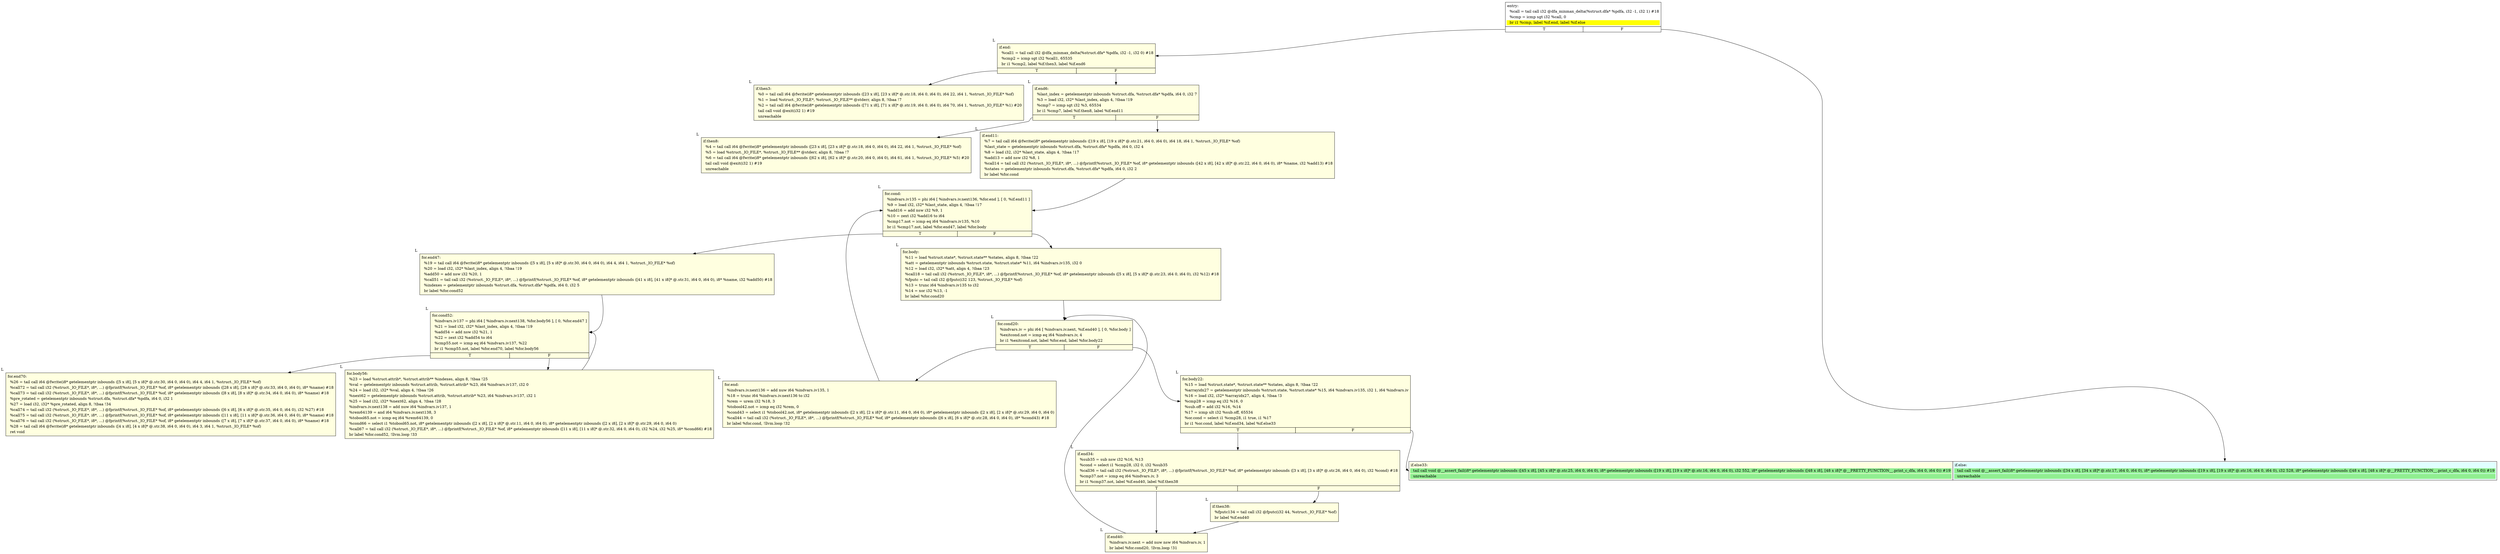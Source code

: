 digraph {
m_bb0 [shape = none, label  = <<table border="0" cellspacing="0">
<tr><td port="f1" border="1" colspan="2"><table bgcolor="LightYellow" border="0">
<tr><td align="left">if.else33:</td></tr>
<tr><td bgcolor="lightgreen" align="left">  tail call void @__assert_fail(i8* getelementptr inbounds ([45 x i8], [45 x i8]* @.str.25, i64 0, i64 0), i8* getelementptr inbounds ([19 x i8], [19 x i8]* @.str.16, i64 0, i64 0), i32 552, i8* getelementptr inbounds ([48 x i8], [48 x i8]* @__PRETTY_FUNCTION__.print_c_dfa, i64 0, i64 0)) #19</td></tr>
<tr><td bgcolor="lightgreen" align="left">  unreachable</td></tr>
</table>
</td>
<td port="f2" border="1" colspan="2"><table bgcolor="LightCyan" border="0">
<tr><td align="left">if.else:</td></tr>
<tr><td bgcolor="lightgreen" align="left">  tail call void @__assert_fail(i8* getelementptr inbounds ([34 x i8], [34 x i8]* @.str.17, i64 0, i64 0), i8* getelementptr inbounds ([19 x i8], [19 x i8]* @.str.16, i64 0, i64 0), i32 528, i8* getelementptr inbounds ([48 x i8], [48 x i8]* @__PRETTY_FUNCTION__.print_c_dfa, i64 0, i64 0)) #19</td></tr>
<tr><td bgcolor="lightgreen" align="left">  unreachable</td></tr>
</table>
</td></tr>
</table>> ]
f_bb0 [shape = none, label  = <<table  border="0" cellspacing="0">
<tr><td port="f" border="1" colspan="2"><table border="0">
<tr><td align="left">entry:</td></tr>
<tr><td align="left">  %call = tail call i32 @dfa_minmax_delta(%struct.dfa* %pdfa, i32 -1, i32 1) #18</td></tr>
<tr><td align="left">  %cmp = icmp sgt i32 %call, 0</td></tr>
<tr><td bgcolor="yellow" align="left">  br i1 %cmp, label %if.end, label %if.else</td></tr>
</table>
</td></tr>
<tr><td border="1" port="fT">T</td><td border="1" port="fF">F</td></tr>
</table>> ]
f_bb1 [shape = none,  xlabel="L", label  = <<table  bgcolor="LightYellow"  border="0" cellspacing="0">
<tr><td port="f" border="1" colspan="2"><table border="0">
<tr><td align="left">if.end:</td></tr>
<tr><td align="left">  %call1 = tail call i32 @dfa_minmax_delta(%struct.dfa* %pdfa, i32 -1, i32 0) #18</td></tr>
<tr><td align="left">  %cmp2 = icmp sgt i32 %call1, 65535</td></tr>
<tr><td align="left">  br i1 %cmp2, label %if.then3, label %if.end6</td></tr>
</table>
</td></tr>
<tr><td border="1" port="fT">T</td><td border="1" port="fF">F</td></tr>
</table>> ]
f_bb2 [shape = none,  xlabel="L", label  = <<table  bgcolor="LightYellow"  border="0" cellspacing="0">
<tr><td port="f" border="1"><table border="0">
<tr><td align="left">if.then3:</td></tr>
<tr><td align="left">  %0 = tail call i64 @fwrite(i8* getelementptr inbounds ([23 x i8], [23 x i8]* @.str.18, i64 0, i64 0), i64 22, i64 1, %struct._IO_FILE* %of)</td></tr>
<tr><td align="left">  %1 = load %struct._IO_FILE*, %struct._IO_FILE** @stderr, align 8, !tbaa !7</td></tr>
<tr><td align="left">  %2 = tail call i64 @fwrite(i8* getelementptr inbounds ([71 x i8], [71 x i8]* @.str.19, i64 0, i64 0), i64 70, i64 1, %struct._IO_FILE* %1) #20</td></tr>
<tr><td align="left">  tail call void @exit(i32 1) #19</td></tr>
<tr><td align="left">  unreachable</td></tr>
</table>
</td></tr>
</table>> ]
f_bb3 [shape = none,  xlabel="L", label  = <<table  bgcolor="LightYellow"  border="0" cellspacing="0">
<tr><td port="f" border="1" colspan="2"><table border="0">
<tr><td align="left">if.end6:</td></tr>
<tr><td align="left">  %last_index = getelementptr inbounds %struct.dfa, %struct.dfa* %pdfa, i64 0, i32 7</td></tr>
<tr><td align="left">  %3 = load i32, i32* %last_index, align 4, !tbaa !19</td></tr>
<tr><td align="left">  %cmp7 = icmp sgt i32 %3, 65534</td></tr>
<tr><td align="left">  br i1 %cmp7, label %if.then8, label %if.end11</td></tr>
</table>
</td></tr>
<tr><td border="1" port="fT">T</td><td border="1" port="fF">F</td></tr>
</table>> ]
f_bb4 [shape = none,  xlabel="L", label  = <<table  bgcolor="LightYellow"  border="0" cellspacing="0">
<tr><td port="f" border="1"><table border="0">
<tr><td align="left">if.then8:</td></tr>
<tr><td align="left">  %4 = tail call i64 @fwrite(i8* getelementptr inbounds ([23 x i8], [23 x i8]* @.str.18, i64 0, i64 0), i64 22, i64 1, %struct._IO_FILE* %of)</td></tr>
<tr><td align="left">  %5 = load %struct._IO_FILE*, %struct._IO_FILE** @stderr, align 8, !tbaa !7</td></tr>
<tr><td align="left">  %6 = tail call i64 @fwrite(i8* getelementptr inbounds ([62 x i8], [62 x i8]* @.str.20, i64 0, i64 0), i64 61, i64 1, %struct._IO_FILE* %5) #20</td></tr>
<tr><td align="left">  tail call void @exit(i32 1) #19</td></tr>
<tr><td align="left">  unreachable</td></tr>
</table>
</td></tr>
</table>> ]
f_bb5 [shape = none,  xlabel="L", label  = <<table  bgcolor="LightYellow"  border="0" cellspacing="0">
<tr><td port="f" border="1"><table border="0">
<tr><td align="left">if.end11:</td></tr>
<tr><td align="left">  %7 = tail call i64 @fwrite(i8* getelementptr inbounds ([19 x i8], [19 x i8]* @.str.21, i64 0, i64 0), i64 18, i64 1, %struct._IO_FILE* %of)</td></tr>
<tr><td align="left">  %last_state = getelementptr inbounds %struct.dfa, %struct.dfa* %pdfa, i64 0, i32 4</td></tr>
<tr><td align="left">  %8 = load i32, i32* %last_state, align 4, !tbaa !17</td></tr>
<tr><td align="left">  %add13 = add nsw i32 %8, 1</td></tr>
<tr><td align="left">  %call14 = tail call i32 (%struct._IO_FILE*, i8*, ...) @fprintf(%struct._IO_FILE* %of, i8* getelementptr inbounds ([42 x i8], [42 x i8]* @.str.22, i64 0, i64 0), i8* %name, i32 %add13) #18</td></tr>
<tr><td align="left">  %states = getelementptr inbounds %struct.dfa, %struct.dfa* %pdfa, i64 0, i32 2</td></tr>
<tr><td align="left">  br label %for.cond</td></tr>
</table>
</td></tr>
</table>> ]
f_bb6 [shape = none,  xlabel="L", label  = <<table  bgcolor="LightYellow"  border="0" cellspacing="0">
<tr><td port="f" border="1" colspan="2"><table border="0">
<tr><td align="left">for.cond:</td></tr>
<tr><td align="left">  %indvars.iv135 = phi i64 [ %indvars.iv.next136, %for.end ], [ 0, %if.end11 ]</td></tr>
<tr><td align="left">  %9 = load i32, i32* %last_state, align 4, !tbaa !17</td></tr>
<tr><td align="left">  %add16 = add nsw i32 %9, 1</td></tr>
<tr><td align="left">  %10 = zext i32 %add16 to i64</td></tr>
<tr><td align="left">  %cmp17.not = icmp eq i64 %indvars.iv135, %10</td></tr>
<tr><td align="left">  br i1 %cmp17.not, label %for.end47, label %for.body</td></tr>
</table>
</td></tr>
<tr><td border="1" port="fT">T</td><td border="1" port="fF">F</td></tr>
</table>> ]
f_bb7 [shape = none,  xlabel="L", label  = <<table  bgcolor="LightYellow"  border="0" cellspacing="0">
<tr><td port="f" border="1"><table border="0">
<tr><td align="left">for.body:</td></tr>
<tr><td align="left">  %11 = load %struct.state*, %struct.state** %states, align 8, !tbaa !22</td></tr>
<tr><td align="left">  %att = getelementptr inbounds %struct.state, %struct.state* %11, i64 %indvars.iv135, i32 0</td></tr>
<tr><td align="left">  %12 = load i32, i32* %att, align 4, !tbaa !23</td></tr>
<tr><td align="left">  %call18 = tail call i32 (%struct._IO_FILE*, i8*, ...) @fprintf(%struct._IO_FILE* %of, i8* getelementptr inbounds ([5 x i8], [5 x i8]* @.str.23, i64 0, i64 0), i32 %12) #18</td></tr>
<tr><td align="left">  %fputc = tail call i32 @fputc(i32 123, %struct._IO_FILE* %of)</td></tr>
<tr><td align="left">  %13 = trunc i64 %indvars.iv135 to i32</td></tr>
<tr><td align="left">  %14 = xor i32 %13, -1</td></tr>
<tr><td align="left">  br label %for.cond20</td></tr>
</table>
</td></tr>
</table>> ]
f_bb8 [shape = none,  xlabel="L", label  = <<table  bgcolor="LightYellow"  border="0" cellspacing="0">
<tr><td port="f" border="1" colspan="2"><table border="0">
<tr><td align="left">for.cond20:</td></tr>
<tr><td align="left">  %indvars.iv = phi i64 [ %indvars.iv.next, %if.end40 ], [ 0, %for.body ]</td></tr>
<tr><td align="left">  %exitcond.not = icmp eq i64 %indvars.iv, 4</td></tr>
<tr><td align="left">  br i1 %exitcond.not, label %for.end, label %for.body22</td></tr>
</table>
</td></tr>
<tr><td border="1" port="fT">T</td><td border="1" port="fF">F</td></tr>
</table>> ]
f_bb9 [shape = none,  xlabel="L", label  = <<table  bgcolor="LightYellow"  border="0" cellspacing="0">
<tr><td port="f" border="1" colspan="2"><table border="0">
<tr><td align="left">for.body22:</td></tr>
<tr><td align="left">  %15 = load %struct.state*, %struct.state** %states, align 8, !tbaa !22</td></tr>
<tr><td align="left">  %arrayidx27 = getelementptr inbounds %struct.state, %struct.state* %15, i64 %indvars.iv135, i32 1, i64 %indvars.iv</td></tr>
<tr><td align="left">  %16 = load i32, i32* %arrayidx27, align 4, !tbaa !3</td></tr>
<tr><td align="left">  %cmp28 = icmp eq i32 %16, 0</td></tr>
<tr><td align="left">  %sub.off = add i32 %16, %14</td></tr>
<tr><td align="left">  %17 = icmp ult i32 %sub.off, 65534</td></tr>
<tr><td align="left">  %or.cond = select i1 %cmp28, i1 true, i1 %17</td></tr>
<tr><td align="left">  br i1 %or.cond, label %if.end34, label %if.else33</td></tr>
</table>
</td></tr>
<tr><td border="1" port="fT">T</td><td border="1" port="fF">F</td></tr>
</table>> ]
f_bb10 [shape = none,  xlabel="L", label  = <<table  bgcolor="LightYellow"  border="0" cellspacing="0">
<tr><td port="f" border="1" colspan="2"><table border="0">
<tr><td align="left">if.end34:</td></tr>
<tr><td align="left">  %sub35 = sub nsw i32 %16, %13</td></tr>
<tr><td align="left">  %cond = select i1 %cmp28, i32 0, i32 %sub35</td></tr>
<tr><td align="left">  %call36 = tail call i32 (%struct._IO_FILE*, i8*, ...) @fprintf(%struct._IO_FILE* %of, i8* getelementptr inbounds ([3 x i8], [3 x i8]* @.str.26, i64 0, i64 0), i32 %cond) #18</td></tr>
<tr><td align="left">  %cmp37.not = icmp eq i64 %indvars.iv, 3</td></tr>
<tr><td align="left">  br i1 %cmp37.not, label %if.end40, label %if.then38</td></tr>
</table>
</td></tr>
<tr><td border="1" port="fT">T</td><td border="1" port="fF">F</td></tr>
</table>> ]
f_bb11 [shape = none,  xlabel="L", label  = <<table  bgcolor="LightYellow"  border="0" cellspacing="0">
<tr><td port="f" border="1"><table border="0">
<tr><td align="left">if.then38:</td></tr>
<tr><td align="left">  %fputc134 = tail call i32 @fputc(i32 44, %struct._IO_FILE* %of)</td></tr>
<tr><td align="left">  br label %if.end40</td></tr>
</table>
</td></tr>
</table>> ]
f_bb12 [shape = none,  xlabel="L", label  = <<table  bgcolor="LightYellow"  border="0" cellspacing="0">
<tr><td port="f" border="1"><table border="0">
<tr><td align="left">if.end40:</td></tr>
<tr><td align="left">  %indvars.iv.next = add nuw nsw i64 %indvars.iv, 1</td></tr>
<tr><td align="left">  br label %for.cond20, !llvm.loop !31</td></tr>
</table>
</td></tr>
</table>> ]
f_bb13 [shape = none,  xlabel="L", label  = <<table  bgcolor="LightYellow"  border="0" cellspacing="0">
<tr><td port="f" border="1"><table border="0">
<tr><td align="left">for.end:</td></tr>
<tr><td align="left">  %indvars.iv.next136 = add nuw i64 %indvars.iv135, 1</td></tr>
<tr><td align="left">  %18 = trunc i64 %indvars.iv.next136 to i32</td></tr>
<tr><td align="left">  %rem = urem i32 %18, 3</td></tr>
<tr><td align="left">  %tobool42.not = icmp eq i32 %rem, 0</td></tr>
<tr><td align="left">  %cond43 = select i1 %tobool42.not, i8* getelementptr inbounds ([2 x i8], [2 x i8]* @.str.11, i64 0, i64 0), i8* getelementptr inbounds ([2 x i8], [2 x i8]* @.str.29, i64 0, i64 0)</td></tr>
<tr><td align="left">  %call44 = tail call i32 (%struct._IO_FILE*, i8*, ...) @fprintf(%struct._IO_FILE* %of, i8* getelementptr inbounds ([6 x i8], [6 x i8]* @.str.28, i64 0, i64 0), i8* %cond43) #18</td></tr>
<tr><td align="left">  br label %for.cond, !llvm.loop !32</td></tr>
</table>
</td></tr>
</table>> ]
f_bb14 [shape = none,  xlabel="L", label  = <<table  bgcolor="LightYellow"  border="0" cellspacing="0">
<tr><td port="f" border="1"><table border="0">
<tr><td align="left">for.end47:</td></tr>
<tr><td align="left">  %19 = tail call i64 @fwrite(i8* getelementptr inbounds ([5 x i8], [5 x i8]* @.str.30, i64 0, i64 0), i64 4, i64 1, %struct._IO_FILE* %of)</td></tr>
<tr><td align="left">  %20 = load i32, i32* %last_index, align 4, !tbaa !19</td></tr>
<tr><td align="left">  %add50 = add nsw i32 %20, 1</td></tr>
<tr><td align="left">  %call51 = tail call i32 (%struct._IO_FILE*, i8*, ...) @fprintf(%struct._IO_FILE* %of, i8* getelementptr inbounds ([41 x i8], [41 x i8]* @.str.31, i64 0, i64 0), i8* %name, i32 %add50) #18</td></tr>
<tr><td align="left">  %indexes = getelementptr inbounds %struct.dfa, %struct.dfa* %pdfa, i64 0, i32 5</td></tr>
<tr><td align="left">  br label %for.cond52</td></tr>
</table>
</td></tr>
</table>> ]
f_bb15 [shape = none,  xlabel="L", label  = <<table  bgcolor="LightYellow"  border="0" cellspacing="0">
<tr><td port="f" border="1" colspan="2"><table border="0">
<tr><td align="left">for.cond52:</td></tr>
<tr><td align="left">  %indvars.iv137 = phi i64 [ %indvars.iv.next138, %for.body56 ], [ 0, %for.end47 ]</td></tr>
<tr><td align="left">  %21 = load i32, i32* %last_index, align 4, !tbaa !19</td></tr>
<tr><td align="left">  %add54 = add nsw i32 %21, 1</td></tr>
<tr><td align="left">  %22 = zext i32 %add54 to i64</td></tr>
<tr><td align="left">  %cmp55.not = icmp eq i64 %indvars.iv137, %22</td></tr>
<tr><td align="left">  br i1 %cmp55.not, label %for.end70, label %for.body56</td></tr>
</table>
</td></tr>
<tr><td border="1" port="fT">T</td><td border="1" port="fF">F</td></tr>
</table>> ]
f_bb16 [shape = none,  xlabel="L", label  = <<table  bgcolor="LightYellow"  border="0" cellspacing="0">
<tr><td port="f" border="1"><table border="0">
<tr><td align="left">for.body56:</td></tr>
<tr><td align="left">  %23 = load %struct.attrib*, %struct.attrib** %indexes, align 8, !tbaa !25</td></tr>
<tr><td align="left">  %val = getelementptr inbounds %struct.attrib, %struct.attrib* %23, i64 %indvars.iv137, i32 0</td></tr>
<tr><td align="left">  %24 = load i32, i32* %val, align 4, !tbaa !26</td></tr>
<tr><td align="left">  %next62 = getelementptr inbounds %struct.attrib, %struct.attrib* %23, i64 %indvars.iv137, i32 1</td></tr>
<tr><td align="left">  %25 = load i32, i32* %next62, align 4, !tbaa !28</td></tr>
<tr><td align="left">  %indvars.iv.next138 = add nuw i64 %indvars.iv137, 1</td></tr>
<tr><td align="left">  %rem64139 = and i64 %indvars.iv.next138, 3</td></tr>
<tr><td align="left">  %tobool65.not = icmp eq i64 %rem64139, 0</td></tr>
<tr><td align="left">  %cond66 = select i1 %tobool65.not, i8* getelementptr inbounds ([2 x i8], [2 x i8]* @.str.11, i64 0, i64 0), i8* getelementptr inbounds ([2 x i8], [2 x i8]* @.str.29, i64 0, i64 0)</td></tr>
<tr><td align="left">  %call67 = tail call i32 (%struct._IO_FILE*, i8*, ...) @fprintf(%struct._IO_FILE* %of, i8* getelementptr inbounds ([11 x i8], [11 x i8]* @.str.32, i64 0, i64 0), i32 %24, i32 %25, i8* %cond66) #18</td></tr>
<tr><td align="left">  br label %for.cond52, !llvm.loop !33</td></tr>
</table>
</td></tr>
</table>> ]
f_bb17 [shape = none,  xlabel="L", label  = <<table  bgcolor="LightYellow"  border="0" cellspacing="0">
<tr><td port="f" border="1"><table border="0">
<tr><td align="left">for.end70:</td></tr>
<tr><td align="left">  %26 = tail call i64 @fwrite(i8* getelementptr inbounds ([5 x i8], [5 x i8]* @.str.30, i64 0, i64 0), i64 4, i64 1, %struct._IO_FILE* %of)</td></tr>
<tr><td align="left">  %call72 = tail call i32 (%struct._IO_FILE*, i8*, ...) @fprintf(%struct._IO_FILE* %of, i8* getelementptr inbounds ([28 x i8], [28 x i8]* @.str.33, i64 0, i64 0), i8* %name) #18</td></tr>
<tr><td align="left">  %call73 = tail call i32 (%struct._IO_FILE*, i8*, ...) @fprintf(%struct._IO_FILE* %of, i8* getelementptr inbounds ([8 x i8], [8 x i8]* @.str.34, i64 0, i64 0), i8* %name) #18</td></tr>
<tr><td align="left">  %pre_rotated = getelementptr inbounds %struct.dfa, %struct.dfa* %pdfa, i64 0, i32 1</td></tr>
<tr><td align="left">  %27 = load i32, i32* %pre_rotated, align 8, !tbaa !34</td></tr>
<tr><td align="left">  %call74 = tail call i32 (%struct._IO_FILE*, i8*, ...) @fprintf(%struct._IO_FILE* %of, i8* getelementptr inbounds ([6 x i8], [6 x i8]* @.str.35, i64 0, i64 0), i32 %27) #18</td></tr>
<tr><td align="left">  %call75 = tail call i32 (%struct._IO_FILE*, i8*, ...) @fprintf(%struct._IO_FILE* %of, i8* getelementptr inbounds ([11 x i8], [11 x i8]* @.str.36, i64 0, i64 0), i8* %name) #18</td></tr>
<tr><td align="left">  %call76 = tail call i32 (%struct._IO_FILE*, i8*, ...) @fprintf(%struct._IO_FILE* %of, i8* getelementptr inbounds ([7 x i8], [7 x i8]* @.str.37, i64 0, i64 0), i8* %name) #18</td></tr>
<tr><td align="left">  %28 = tail call i64 @fwrite(i8* getelementptr inbounds ([4 x i8], [4 x i8]* @.str.38, i64 0, i64 0), i64 3, i64 1, %struct._IO_FILE* %of)</td></tr>
<tr><td align="left">  ret void</td></tr>
</table>
</td></tr>
</table>> ]
f_bb0:fT -> f_bb1:f
f_bb0:fF -> m_bb0:f2
f_bb1:fT -> f_bb2:f
f_bb1:fF -> f_bb3:f
f_bb3:fT -> f_bb4:f
f_bb3:fF -> f_bb5:f
f_bb5:f -> f_bb6:f
f_bb6:fT -> f_bb14:f
f_bb6:fF -> f_bb7:f
f_bb7:f -> f_bb8:f
f_bb8:fT -> f_bb13:f
f_bb8:fF -> f_bb9:f
f_bb9:fT -> f_bb10:f
f_bb9:fF -> m_bb0:f1
f_bb10:fT -> f_bb12:f
f_bb10:fF -> f_bb11:f
f_bb11:f -> f_bb12:f
f_bb12:f -> f_bb8:f
f_bb13:f -> f_bb6:f
f_bb14:f -> f_bb15:f
f_bb15:fT -> f_bb17:f
f_bb15:fF -> f_bb16:f
f_bb16:f -> f_bb15:f
}

